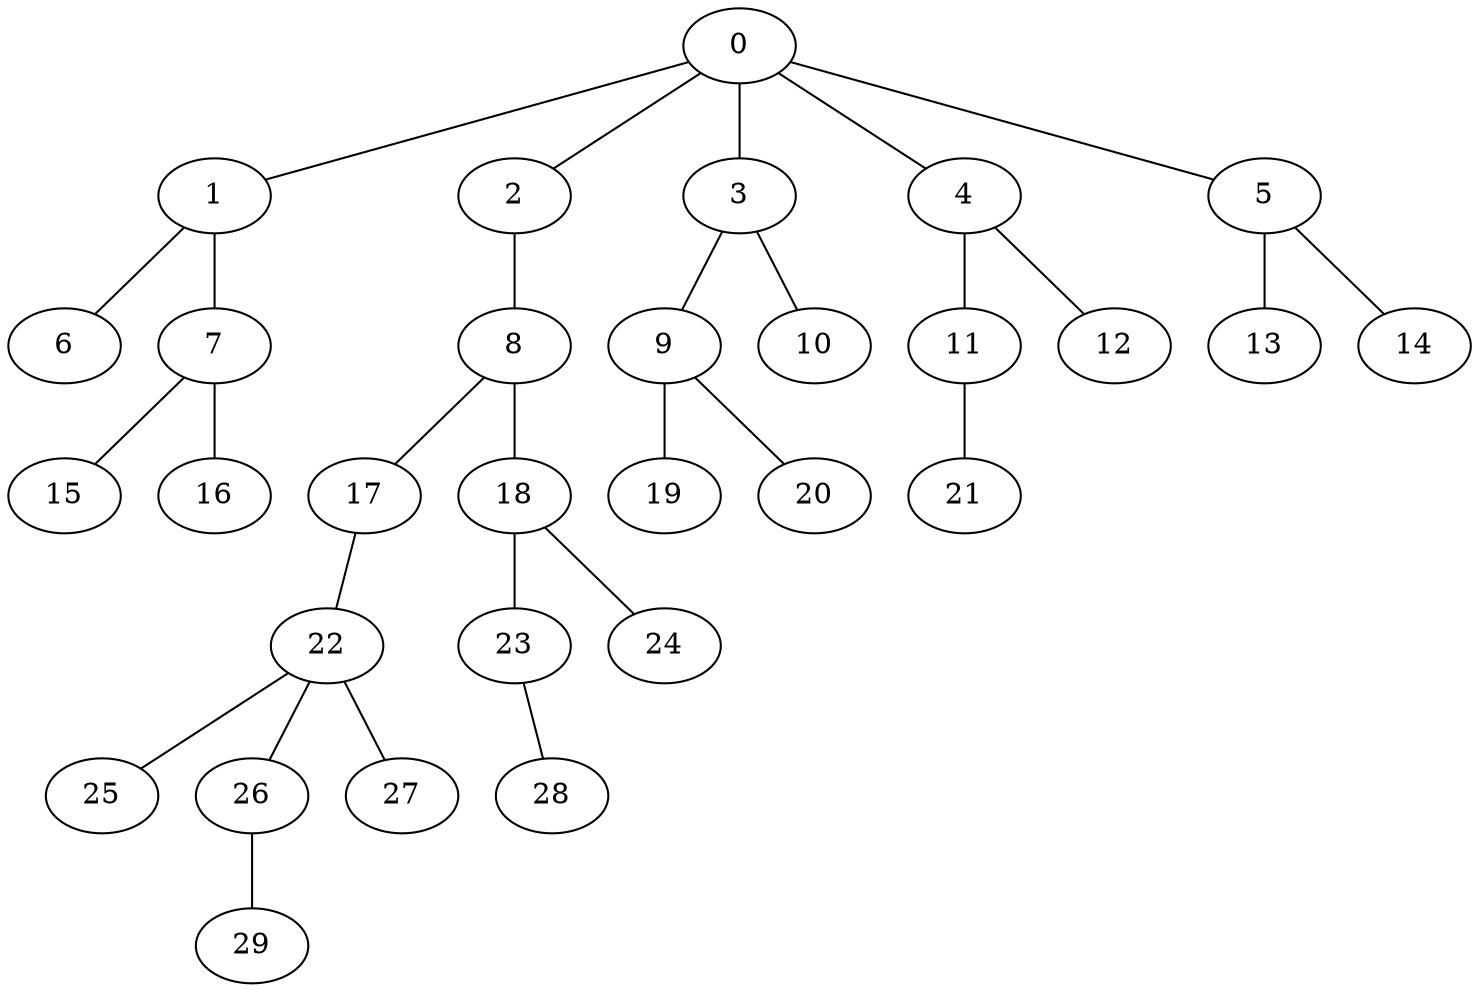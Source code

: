 graph G {
0
1
2
3
4
5
6
7
8
9
10
11
12
13
14
15
16
17
18
19
20
21
22
23
24
25
26
27
28
29
0 -- 1
0 -- 2
0 -- 3
0 -- 4
0 -- 5
1 -- 6
1 -- 7
2 -- 8
3 -- 9
3 -- 10
4 -- 11
4 -- 12
5 -- 13
5 -- 14
7 -- 15
7 -- 16
8 -- 17
8 -- 18
9 -- 19
9 -- 20
11 -- 21
17 -- 22
18 -- 23
18 -- 24
22 -- 25
22 -- 26
22 -- 27
23 -- 28
26 -- 29
}
